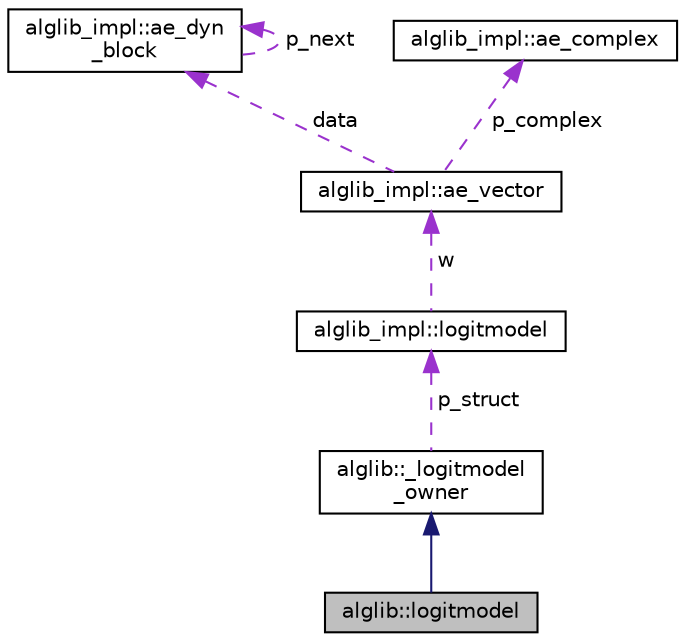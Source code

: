 digraph "alglib::logitmodel"
{
  edge [fontname="Helvetica",fontsize="10",labelfontname="Helvetica",labelfontsize="10"];
  node [fontname="Helvetica",fontsize="10",shape=record];
  Node2 [label="alglib::logitmodel",height=0.2,width=0.4,color="black", fillcolor="grey75", style="filled", fontcolor="black"];
  Node3 -> Node2 [dir="back",color="midnightblue",fontsize="10",style="solid",fontname="Helvetica"];
  Node3 [label="alglib::_logitmodel\l_owner",height=0.2,width=0.4,color="black", fillcolor="white", style="filled",URL="$classalglib_1_1__logitmodel__owner.html"];
  Node4 -> Node3 [dir="back",color="darkorchid3",fontsize="10",style="dashed",label=" p_struct" ,fontname="Helvetica"];
  Node4 [label="alglib_impl::logitmodel",height=0.2,width=0.4,color="black", fillcolor="white", style="filled",URL="$structalglib__impl_1_1logitmodel.html"];
  Node5 -> Node4 [dir="back",color="darkorchid3",fontsize="10",style="dashed",label=" w" ,fontname="Helvetica"];
  Node5 [label="alglib_impl::ae_vector",height=0.2,width=0.4,color="black", fillcolor="white", style="filled",URL="$structalglib__impl_1_1ae__vector.html"];
  Node6 -> Node5 [dir="back",color="darkorchid3",fontsize="10",style="dashed",label=" data" ,fontname="Helvetica"];
  Node6 [label="alglib_impl::ae_dyn\l_block",height=0.2,width=0.4,color="black", fillcolor="white", style="filled",URL="$structalglib__impl_1_1ae__dyn__block.html"];
  Node6 -> Node6 [dir="back",color="darkorchid3",fontsize="10",style="dashed",label=" p_next" ,fontname="Helvetica"];
  Node7 -> Node5 [dir="back",color="darkorchid3",fontsize="10",style="dashed",label=" p_complex" ,fontname="Helvetica"];
  Node7 [label="alglib_impl::ae_complex",height=0.2,width=0.4,color="black", fillcolor="white", style="filled",URL="$structalglib__impl_1_1ae__complex.html"];
}
